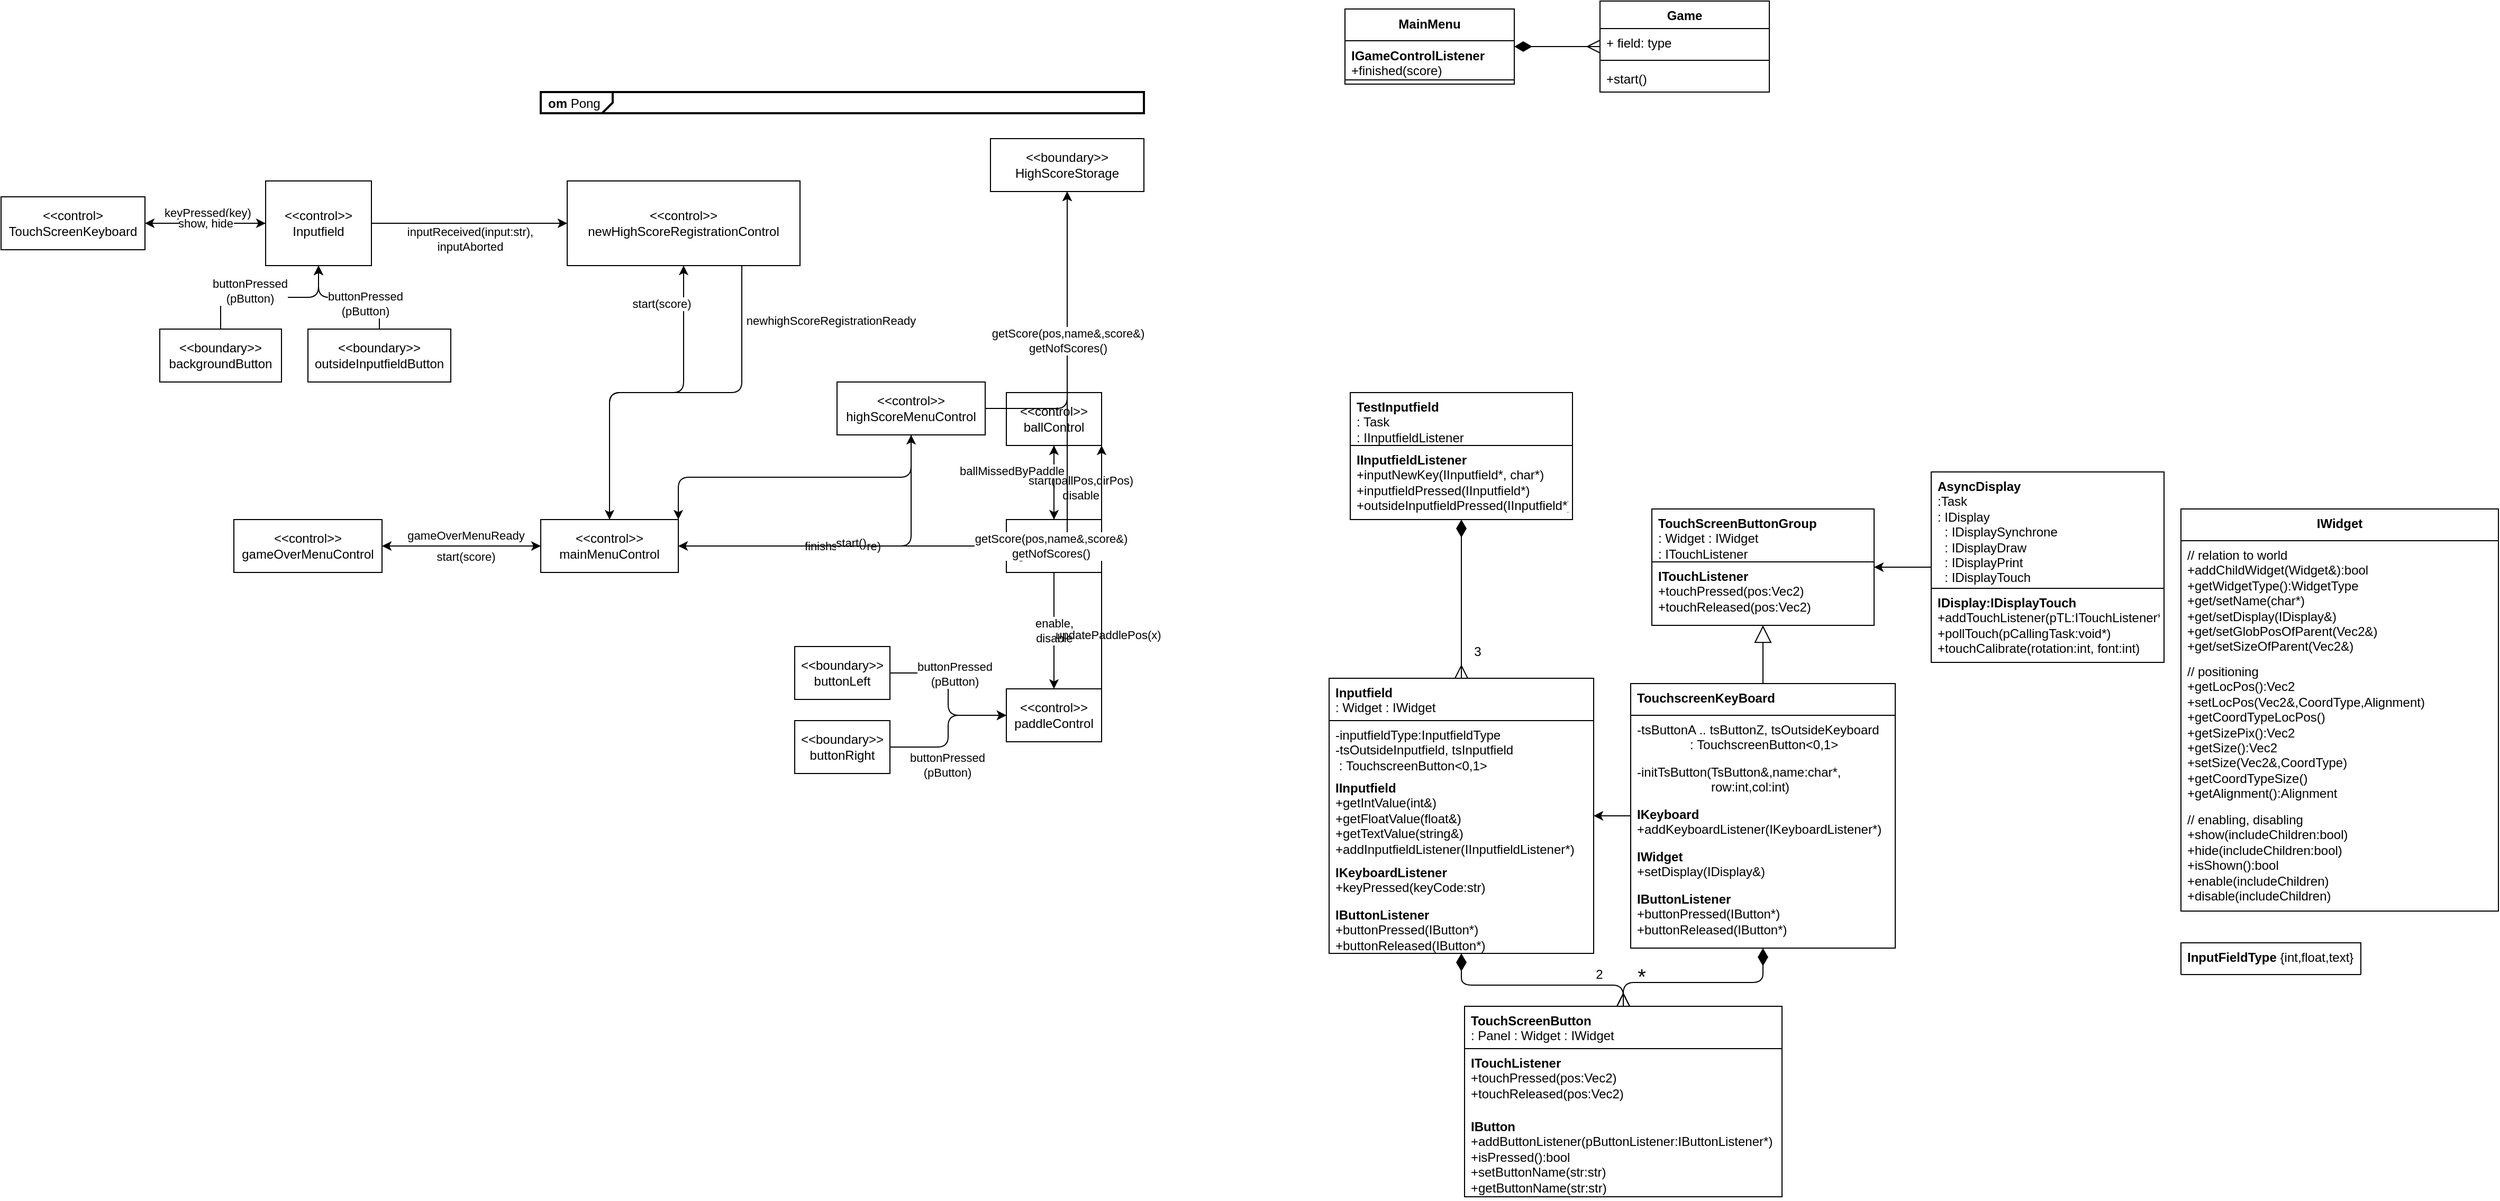 <mxfile version="22.0.2" type="device">
  <diagram name="OM" id="V-jEEJNZSsZUfbnBuUTJ">
    <mxGraphModel dx="2133" dy="2337" grid="1" gridSize="10" guides="1" tooltips="1" connect="1" arrows="1" fold="1" page="1" pageScale="1" pageWidth="827" pageHeight="1169" math="0" shadow="0">
      <root>
        <mxCell id="0" />
        <mxCell id="1" parent="0" />
        <mxCell id="ewIldfsRc9I-6hI0bzat-21" value="&lt;p style=&quot;margin:0px;margin-top:4px;margin-left:7px;text-align:left;&quot;&gt;&lt;b&gt;om&lt;/b&gt;  Pong&lt;/p&gt;" style="html=1;shape=mxgraph.sysml.package;overflow=fill;labelX=68;strokeWidth=2;align=center;" parent="1" vertex="1">
          <mxGeometry x="120" y="-124" width="570" height="20" as="geometry" />
        </mxCell>
        <mxCell id="ewIldfsRc9I-6hI0bzat-14" value="start(ballPos,dirPos)&lt;br&gt;disable" style="edgeStyle=orthogonalEdgeStyle;rounded=1;orthogonalLoop=1;jettySize=auto;html=1;labelBackgroundColor=none;" parent="1" source="ewIldfsRc9I-6hI0bzat-1" target="ewIldfsRc9I-6hI0bzat-8" edge="1">
          <mxGeometry x="-0.143" y="-25" relative="1" as="geometry">
            <mxPoint as="offset" />
          </mxGeometry>
        </mxCell>
        <mxCell id="0pNc--JJe0eMPlSaRTST-2" value="enable,&lt;br&gt;disable" style="edgeStyle=orthogonalEdgeStyle;rounded=1;orthogonalLoop=1;jettySize=auto;html=1;" parent="1" source="ewIldfsRc9I-6hI0bzat-1" target="ewIldfsRc9I-6hI0bzat-12" edge="1">
          <mxGeometry relative="1" as="geometry" />
        </mxCell>
        <mxCell id="0pNc--JJe0eMPlSaRTST-6" value="finished(score)" style="edgeStyle=orthogonalEdgeStyle;rounded=1;orthogonalLoop=1;jettySize=auto;html=1;" parent="1" source="ewIldfsRc9I-6hI0bzat-1" target="0pNc--JJe0eMPlSaRTST-3" edge="1">
          <mxGeometry relative="1" as="geometry" />
        </mxCell>
        <mxCell id="ewIldfsRc9I-6hI0bzat-1" value="&amp;lt;&amp;lt;control&amp;gt;&amp;gt;&lt;br&gt;gameControl" style="rounded=0;whiteSpace=wrap;html=1;" parent="1" vertex="1">
          <mxGeometry x="560" y="280" width="90" height="50" as="geometry" />
        </mxCell>
        <mxCell id="ewIldfsRc9I-6hI0bzat-2" value="&amp;lt;&amp;lt;boundary&amp;gt;&amp;gt;&lt;br&gt;buttonLeft" style="rounded=0;whiteSpace=wrap;html=1;" parent="1" vertex="1">
          <mxGeometry x="360" y="400" width="90" height="50" as="geometry" />
        </mxCell>
        <mxCell id="ewIldfsRc9I-6hI0bzat-3" value="&amp;lt;&amp;lt;boundary&amp;gt;&amp;gt;&lt;br&gt;buttonRight" style="rounded=0;whiteSpace=wrap;html=1;" parent="1" vertex="1">
          <mxGeometry x="360" y="470" width="90" height="50" as="geometry" />
        </mxCell>
        <mxCell id="ewIldfsRc9I-6hI0bzat-29" value="ballMissedByPaddle" style="edgeStyle=orthogonalEdgeStyle;rounded=1;orthogonalLoop=1;jettySize=auto;html=1;" parent="1" source="ewIldfsRc9I-6hI0bzat-8" target="ewIldfsRc9I-6hI0bzat-1" edge="1">
          <mxGeometry x="-0.333" y="-40" relative="1" as="geometry">
            <mxPoint as="offset" />
          </mxGeometry>
        </mxCell>
        <mxCell id="ewIldfsRc9I-6hI0bzat-8" value="&amp;lt;&amp;lt;control&amp;gt;&amp;gt;&lt;br&gt;ballControl" style="rounded=0;whiteSpace=wrap;html=1;" parent="1" vertex="1">
          <mxGeometry x="560" y="160" width="90" height="50" as="geometry" />
        </mxCell>
        <mxCell id="ewIldfsRc9I-6hI0bzat-12" value="&amp;lt;&amp;lt;control&amp;gt;&amp;gt;&lt;br&gt;paddleControl" style="rounded=0;whiteSpace=wrap;html=1;" parent="1" vertex="1">
          <mxGeometry x="560" y="440" width="90" height="50" as="geometry" />
        </mxCell>
        <mxCell id="ewIldfsRc9I-6hI0bzat-17" value="buttonPressed&lt;br style=&quot;border-color: var(--border-color);&quot;&gt;(pButton)" style="rounded=1;orthogonalLoop=1;jettySize=auto;html=1;edgeStyle=orthogonalEdgeStyle;" parent="1" source="ewIldfsRc9I-6hI0bzat-2" target="ewIldfsRc9I-6hI0bzat-12" edge="1">
          <mxGeometry x="-0.254" y="6" relative="1" as="geometry">
            <mxPoint x="450" y="276" as="sourcePoint" />
            <mxPoint x="570" y="304" as="targetPoint" />
            <mxPoint as="offset" />
          </mxGeometry>
        </mxCell>
        <mxCell id="ewIldfsRc9I-6hI0bzat-18" value="buttonPressed&lt;br style=&quot;border-color: var(--border-color);&quot;&gt;(pButton)" style="rounded=1;orthogonalLoop=1;jettySize=auto;html=1;edgeStyle=orthogonalEdgeStyle;" parent="1" source="ewIldfsRc9I-6hI0bzat-3" target="ewIldfsRc9I-6hI0bzat-12" edge="1">
          <mxGeometry x="-0.233" y="-17" relative="1" as="geometry">
            <mxPoint x="420" y="372" as="sourcePoint" />
            <mxPoint x="570" y="328" as="targetPoint" />
            <mxPoint as="offset" />
          </mxGeometry>
        </mxCell>
        <mxCell id="z3AtgtseziqyLVPxcTQ0-1" value="updatePaddlePos(x)" style="orthogonalLoop=1;jettySize=auto;html=1;labelBackgroundColor=none;exitX=1;exitY=0;exitDx=0;exitDy=0;entryX=1;entryY=1;entryDx=0;entryDy=0;edgeStyle=orthogonalEdgeStyle;rounded=1;" parent="1" source="ewIldfsRc9I-6hI0bzat-12" target="ewIldfsRc9I-6hI0bzat-8" edge="1">
          <mxGeometry x="-0.556" y="-6" relative="1" as="geometry">
            <mxPoint x="660" y="415" as="sourcePoint" />
            <mxPoint x="823" y="230" as="targetPoint" />
            <mxPoint as="offset" />
          </mxGeometry>
        </mxCell>
        <mxCell id="0pNc--JJe0eMPlSaRTST-5" value="start" style="edgeStyle=orthogonalEdgeStyle;rounded=1;orthogonalLoop=1;jettySize=auto;html=1;" parent="1" source="0pNc--JJe0eMPlSaRTST-3" target="ewIldfsRc9I-6hI0bzat-1" edge="1">
          <mxGeometry relative="1" as="geometry" />
        </mxCell>
        <mxCell id="0pNc--JJe0eMPlSaRTST-8" style="rounded=1;orthogonalLoop=1;jettySize=auto;html=1;edgeStyle=orthogonalEdgeStyle;" parent="1" source="0pNc--JJe0eMPlSaRTST-3" target="0pNc--JJe0eMPlSaRTST-7" edge="1">
          <mxGeometry relative="1" as="geometry" />
        </mxCell>
        <mxCell id="0pNc--JJe0eMPlSaRTST-12" value="start()" style="edgeLabel;html=1;align=center;verticalAlign=middle;resizable=0;points=[];" parent="0pNc--JJe0eMPlSaRTST-8" vertex="1" connectable="0">
          <mxGeometry x="0.004" y="3" relative="1" as="geometry">
            <mxPoint as="offset" />
          </mxGeometry>
        </mxCell>
        <mxCell id="0pNc--JJe0eMPlSaRTST-10" value="start(score)" style="rounded=1;orthogonalLoop=1;jettySize=auto;html=1;edgeStyle=orthogonalEdgeStyle;" parent="1" edge="1" target="0pNc--JJe0eMPlSaRTST-9" source="0pNc--JJe0eMPlSaRTST-3">
          <mxGeometry x="-0.048" y="10" relative="1" as="geometry">
            <mxPoint x="321.458" y="280" as="sourcePoint" />
            <mxPoint x="283.542" y="210" as="targetPoint" />
            <mxPoint as="offset" />
            <Array as="points">
              <mxPoint x="150" y="310" />
              <mxPoint x="150" y="310" />
            </Array>
          </mxGeometry>
        </mxCell>
        <mxCell id="0pNc--JJe0eMPlSaRTST-14" value="start(score)" style="rounded=1;orthogonalLoop=1;jettySize=auto;html=1;edgeStyle=orthogonalEdgeStyle;" parent="1" edge="1" target="0pNc--JJe0eMPlSaRTST-13" source="0pNc--JJe0eMPlSaRTST-3">
          <mxGeometry x="0.768" y="21" relative="1" as="geometry">
            <mxPoint x="331.875" y="280" as="sourcePoint" />
            <mxPoint x="331.112" y="110" as="targetPoint" />
            <mxPoint as="offset" />
          </mxGeometry>
        </mxCell>
        <mxCell id="0pNc--JJe0eMPlSaRTST-3" value="&amp;lt;&amp;lt;control&amp;gt;&amp;gt;&lt;br&gt;mainMenuControl" style="rounded=0;whiteSpace=wrap;html=1;" parent="1" vertex="1">
          <mxGeometry x="120" y="280" width="130" height="50" as="geometry" />
        </mxCell>
        <mxCell id="0pNc--JJe0eMPlSaRTST-16" style="rounded=1;orthogonalLoop=1;jettySize=auto;html=1;exitX=0.5;exitY=1;exitDx=0;exitDy=0;entryX=1;entryY=0;entryDx=0;entryDy=0;edgeStyle=orthogonalEdgeStyle;" parent="1" edge="1" target="0pNc--JJe0eMPlSaRTST-3" source="0pNc--JJe0eMPlSaRTST-7">
          <mxGeometry relative="1" as="geometry">
            <mxPoint x="436.042" y="210" as="sourcePoint" />
            <mxPoint x="368.958" y="280" as="targetPoint" />
          </mxGeometry>
        </mxCell>
        <mxCell id="0pNc--JJe0eMPlSaRTST-7" value="&amp;lt;&amp;lt;control&amp;gt;&amp;gt;&lt;br&gt;highScoreMenuControl" style="rounded=0;whiteSpace=wrap;html=1;" parent="1" vertex="1">
          <mxGeometry x="400" y="150" width="140" height="50" as="geometry" />
        </mxCell>
        <mxCell id="0pNc--JJe0eMPlSaRTST-11" value="gameOverMenuReady" style="rounded=1;orthogonalLoop=1;jettySize=auto;html=1;edgeStyle=orthogonalEdgeStyle;" parent="1" edge="1" target="0pNc--JJe0eMPlSaRTST-3" source="0pNc--JJe0eMPlSaRTST-9">
          <mxGeometry x="0.048" y="10" relative="1" as="geometry">
            <mxPoint x="233.542" y="210" as="sourcePoint" />
            <mxPoint x="271.458" y="280" as="targetPoint" />
            <mxPoint as="offset" />
            <Array as="points">
              <mxPoint x="150" y="300" />
              <mxPoint x="150" y="300" />
            </Array>
          </mxGeometry>
        </mxCell>
        <mxCell id="0pNc--JJe0eMPlSaRTST-9" value="&amp;lt;&amp;lt;control&amp;gt;&amp;gt;&lt;br&gt;gameOverMenuControl" style="rounded=0;whiteSpace=wrap;html=1;" parent="1" vertex="1">
          <mxGeometry x="-170" y="280" width="140" height="50" as="geometry" />
        </mxCell>
        <mxCell id="0pNc--JJe0eMPlSaRTST-15" value="newhighScoreRegistrationReady" style="rounded=1;orthogonalLoop=1;jettySize=auto;html=1;exitX=0.75;exitY=1;exitDx=0;exitDy=0;edgeStyle=orthogonalEdgeStyle;" parent="1" edge="1" target="0pNc--JJe0eMPlSaRTST-3" source="0pNc--JJe0eMPlSaRTST-13">
          <mxGeometry x="-0.714" y="84" relative="1" as="geometry">
            <mxPoint x="348.295" y="110" as="sourcePoint" />
            <mxPoint x="336.705" y="280" as="targetPoint" />
            <mxPoint as="offset" />
          </mxGeometry>
        </mxCell>
        <mxCell id="n7HovGX3y-JohFv-VCGg-2" value="getScore(pos,name&amp;amp;,score&amp;amp;)&lt;br style=&quot;border-color: var(--border-color);&quot;&gt;getNofScores()" style="edgeStyle=orthogonalEdgeStyle;rounded=1;orthogonalLoop=1;jettySize=auto;html=1;" edge="1" parent="1" source="0pNc--JJe0eMPlSaRTST-3" target="n7HovGX3y-JohFv-VCGg-1">
          <mxGeometry relative="1" as="geometry" />
        </mxCell>
        <mxCell id="0pNc--JJe0eMPlSaRTST-13" value="&amp;lt;&amp;lt;control&amp;gt;&amp;gt;&lt;br&gt;newHighScoreRegistrationControl" style="rounded=0;whiteSpace=wrap;html=1;" parent="1" vertex="1">
          <mxGeometry x="145" y="-40" width="220" height="80" as="geometry" />
        </mxCell>
        <mxCell id="0pNc--JJe0eMPlSaRTST-18" value="keyPressed(key)" style="edgeStyle=orthogonalEdgeStyle;rounded=1;orthogonalLoop=1;jettySize=auto;html=1;" parent="1" source="0pNc--JJe0eMPlSaRTST-17" target="0pNc--JJe0eMPlSaRTST-34" edge="1">
          <mxGeometry x="0.032" y="10" relative="1" as="geometry">
            <mxPoint as="offset" />
          </mxGeometry>
        </mxCell>
        <mxCell id="0pNc--JJe0eMPlSaRTST-17" value="&amp;lt;&amp;lt;control&amp;gt;&lt;br&gt;TouchScreenKeyboard" style="rounded=0;whiteSpace=wrap;html=1;" parent="1" vertex="1">
          <mxGeometry x="-390" y="-25" width="136" height="50" as="geometry" />
        </mxCell>
        <mxCell id="0pNc--JJe0eMPlSaRTST-19" value="MainMenu" style="swimlane;fontStyle=1;align=center;verticalAlign=top;childLayout=stackLayout;horizontal=1;startSize=30;horizontalStack=0;resizeParent=1;resizeParentMax=0;resizeLast=0;collapsible=0;marginBottom=0;whiteSpace=wrap;html=1;" parent="1" vertex="1">
          <mxGeometry x="880" y="-202.5" width="160" height="71" as="geometry" />
        </mxCell>
        <mxCell id="0pNc--JJe0eMPlSaRTST-20" value="&lt;b&gt;IGameControlListener&lt;/b&gt;&lt;br&gt;+finished(score)" style="text;strokeColor=none;fillColor=none;align=left;verticalAlign=top;spacingLeft=4;spacingRight=4;overflow=hidden;rotatable=0;points=[[0,0.5],[1,0.5]];portConstraint=eastwest;whiteSpace=wrap;html=1;" parent="0pNc--JJe0eMPlSaRTST-19" vertex="1">
          <mxGeometry y="30" width="160" height="33" as="geometry" />
        </mxCell>
        <mxCell id="0pNc--JJe0eMPlSaRTST-21" value="" style="line;strokeWidth=1;fillColor=none;align=left;verticalAlign=middle;spacingTop=-1;spacingLeft=3;spacingRight=3;rotatable=0;labelPosition=right;points=[];portConstraint=eastwest;strokeColor=inherit;" parent="0pNc--JJe0eMPlSaRTST-19" vertex="1">
          <mxGeometry y="63" width="160" height="8" as="geometry" />
        </mxCell>
        <mxCell id="0pNc--JJe0eMPlSaRTST-23" value="Game" style="swimlane;fontStyle=1;align=center;verticalAlign=top;childLayout=stackLayout;horizontal=1;startSize=26;horizontalStack=0;resizeParent=1;resizeParentMax=0;resizeLast=0;collapsible=0;marginBottom=0;whiteSpace=wrap;html=1;" parent="1" vertex="1">
          <mxGeometry x="1121" y="-210" width="160" height="86" as="geometry" />
        </mxCell>
        <mxCell id="0pNc--JJe0eMPlSaRTST-24" value="+ field: type" style="text;strokeColor=none;fillColor=none;align=left;verticalAlign=top;spacingLeft=4;spacingRight=4;overflow=hidden;rotatable=0;points=[[0,0.5],[1,0.5]];portConstraint=eastwest;whiteSpace=wrap;html=1;" parent="0pNc--JJe0eMPlSaRTST-23" vertex="1">
          <mxGeometry y="26" width="160" height="26" as="geometry" />
        </mxCell>
        <mxCell id="0pNc--JJe0eMPlSaRTST-25" value="" style="line;strokeWidth=1;fillColor=none;align=left;verticalAlign=middle;spacingTop=-1;spacingLeft=3;spacingRight=3;rotatable=0;labelPosition=right;points=[];portConstraint=eastwest;strokeColor=inherit;" parent="0pNc--JJe0eMPlSaRTST-23" vertex="1">
          <mxGeometry y="52" width="160" height="8" as="geometry" />
        </mxCell>
        <mxCell id="0pNc--JJe0eMPlSaRTST-26" value="+start()" style="text;strokeColor=none;fillColor=none;align=left;verticalAlign=top;spacingLeft=4;spacingRight=4;overflow=hidden;rotatable=0;points=[[0,0.5],[1,0.5]];portConstraint=eastwest;whiteSpace=wrap;html=1;" parent="0pNc--JJe0eMPlSaRTST-23" vertex="1">
          <mxGeometry y="60" width="160" height="26" as="geometry" />
        </mxCell>
        <mxCell id="0pNc--JJe0eMPlSaRTST-36" value="inputReceived(input:str),&lt;br&gt;inputAborted" style="edgeStyle=orthogonalEdgeStyle;rounded=1;orthogonalLoop=1;jettySize=auto;html=1;" parent="1" source="0pNc--JJe0eMPlSaRTST-34" target="0pNc--JJe0eMPlSaRTST-13" edge="1">
          <mxGeometry y="-15" relative="1" as="geometry">
            <mxPoint as="offset" />
          </mxGeometry>
        </mxCell>
        <mxCell id="3wzfgwyOPILZLzxPmiF7-6" value="show, hide" style="edgeStyle=orthogonalEdgeStyle;rounded=1;orthogonalLoop=1;jettySize=auto;html=1;" parent="1" source="0pNc--JJe0eMPlSaRTST-34" target="0pNc--JJe0eMPlSaRTST-17" edge="1">
          <mxGeometry relative="1" as="geometry" />
        </mxCell>
        <mxCell id="0pNc--JJe0eMPlSaRTST-34" value="&amp;lt;&amp;lt;control&amp;gt;&amp;gt;&lt;br&gt;Inputfield" style="rounded=0;whiteSpace=wrap;html=1;" parent="1" vertex="1">
          <mxGeometry x="-140" y="-40" width="100" height="80" as="geometry" />
        </mxCell>
        <mxCell id="0pNc--JJe0eMPlSaRTST-38" value="Inputfield&lt;br&gt;&lt;span style=&quot;font-weight: normal;&quot;&gt;: Widget : IWidget&lt;/span&gt;" style="swimlane;fontStyle=1;align=left;verticalAlign=top;childLayout=stackLayout;horizontal=1;startSize=40;horizontalStack=0;resizeParent=1;resizeParentMax=0;resizeLast=0;collapsible=0;marginBottom=0;whiteSpace=wrap;html=1;spacingLeft=4;" parent="1" vertex="1">
          <mxGeometry x="865" y="430" width="250" height="260" as="geometry" />
        </mxCell>
        <mxCell id="g4BHfecx7Apkc4xVaLj1-15" value="-inputfieldType:InputfieldType&lt;br&gt;-tsOutsideInputfield, tsInputfield&amp;nbsp; &amp;nbsp; &amp;nbsp; &amp;nbsp; &amp;nbsp; &amp;nbsp; &amp;nbsp; &amp;nbsp; &amp;nbsp;:&amp;nbsp;TouchscreenButton&amp;lt;0,1&amp;gt;" style="text;strokeColor=none;fillColor=none;align=left;verticalAlign=top;spacingLeft=4;spacingRight=4;overflow=hidden;rotatable=0;points=[[0,0.5],[1,0.5]];portConstraint=eastwest;whiteSpace=wrap;html=1;" parent="0pNc--JJe0eMPlSaRTST-38" vertex="1">
          <mxGeometry y="40" width="250" height="50" as="geometry" />
        </mxCell>
        <mxCell id="g4BHfecx7Apkc4xVaLj1-20" value="&lt;b style=&quot;border-color: var(--border-color);&quot;&gt;IInputfield&lt;/b&gt;&lt;br style=&quot;border-color: var(--border-color);&quot;&gt;+getIntValue(int&amp;amp;)&lt;br&gt;+getFloatValue(float&amp;amp;)&lt;br&gt;+getTextValue(string&amp;amp;)&lt;br&gt;+addInputfieldListener(IInputfieldListener*)" style="text;strokeColor=none;fillColor=none;align=left;verticalAlign=top;spacingLeft=4;spacingRight=4;overflow=hidden;rotatable=0;points=[[0,0.5],[1,0.5]];portConstraint=eastwest;whiteSpace=wrap;html=1;" parent="0pNc--JJe0eMPlSaRTST-38" vertex="1">
          <mxGeometry y="90" width="250" height="80" as="geometry" />
        </mxCell>
        <mxCell id="0pNc--JJe0eMPlSaRTST-39" value="&lt;b&gt;IKeyboardListener&lt;/b&gt;&lt;br&gt;+keyPressed(keyCode:str)" style="text;strokeColor=none;fillColor=none;align=left;verticalAlign=top;spacingLeft=4;spacingRight=4;overflow=hidden;rotatable=0;points=[[0,0.5],[1,0.5]];portConstraint=eastwest;whiteSpace=wrap;html=1;" parent="0pNc--JJe0eMPlSaRTST-38" vertex="1">
          <mxGeometry y="170" width="250" height="40" as="geometry" />
        </mxCell>
        <mxCell id="g4BHfecx7Apkc4xVaLj1-16" value="&lt;b&gt;IButtonListener&lt;/b&gt;&lt;br&gt;+buttonPressed(IButton*)&lt;br&gt;+buttonReleased(IButton*)" style="text;strokeColor=none;fillColor=none;align=left;verticalAlign=top;spacingLeft=4;spacingRight=4;overflow=hidden;rotatable=0;points=[[0,0.5],[1,0.5]];portConstraint=eastwest;whiteSpace=wrap;html=1;" parent="0pNc--JJe0eMPlSaRTST-38" vertex="1">
          <mxGeometry y="210" width="250" height="50" as="geometry" />
        </mxCell>
        <mxCell id="0pNc--JJe0eMPlSaRTST-41" value="TouchscreenKeyBoard" style="swimlane;fontStyle=1;align=left;verticalAlign=top;childLayout=stackLayout;horizontal=1;startSize=30;horizontalStack=0;resizeParent=1;resizeParentMax=0;resizeLast=0;collapsible=0;marginBottom=0;whiteSpace=wrap;html=1;spacingLeft=4;" parent="1" vertex="1">
          <mxGeometry x="1150" y="435" width="250" height="250" as="geometry">
            <mxRectangle x="890" y="590" width="240" height="40" as="alternateBounds" />
          </mxGeometry>
        </mxCell>
        <mxCell id="g4BHfecx7Apkc4xVaLj1-8" value="-tsButtonA .. tsButtonZ, tsOutsideKeyboard&amp;nbsp; &amp;nbsp;&amp;nbsp;&amp;nbsp; &amp;nbsp; &amp;nbsp; &amp;nbsp; &amp;nbsp; &amp;nbsp; &amp;nbsp;:&amp;nbsp;TouchscreenButton&amp;lt;0,1&amp;gt;" style="text;strokeColor=none;fillColor=none;align=left;verticalAlign=top;spacingLeft=4;spacingRight=4;overflow=hidden;rotatable=0;points=[[0,0.5],[1,0.5]];portConstraint=eastwest;whiteSpace=wrap;html=1;" parent="0pNc--JJe0eMPlSaRTST-41" vertex="1">
          <mxGeometry y="30" width="250" height="40" as="geometry" />
        </mxCell>
        <mxCell id="g4BHfecx7Apkc4xVaLj1-7" value="-initTsButton(TsButton&amp;amp;,name:char*,&lt;br&gt;&amp;nbsp; &amp;nbsp; &amp;nbsp; &amp;nbsp; &amp;nbsp; &amp;nbsp; &amp;nbsp; &amp;nbsp; &amp;nbsp; &amp;nbsp; &amp;nbsp;row:int,col:int)" style="text;strokeColor=none;fillColor=none;align=left;verticalAlign=top;spacingLeft=4;spacingRight=4;overflow=hidden;rotatable=0;points=[[0,0.5],[1,0.5]];portConstraint=eastwest;whiteSpace=wrap;html=1;" parent="0pNc--JJe0eMPlSaRTST-41" vertex="1">
          <mxGeometry y="70" width="250" height="40" as="geometry" />
        </mxCell>
        <mxCell id="g4BHfecx7Apkc4xVaLj1-9" value="&lt;b&gt;IKeyboard&lt;/b&gt;&lt;br&gt;+addKeyboardListener(IKeyboardListener*)" style="text;strokeColor=none;fillColor=none;align=left;verticalAlign=top;spacingLeft=4;spacingRight=4;overflow=hidden;rotatable=0;points=[[0,0.5],[1,0.5]];portConstraint=eastwest;whiteSpace=wrap;html=1;" parent="0pNc--JJe0eMPlSaRTST-41" vertex="1">
          <mxGeometry y="110" width="250" height="40" as="geometry" />
        </mxCell>
        <mxCell id="0pNc--JJe0eMPlSaRTST-47" value="&lt;b&gt;IWidget&lt;/b&gt;&lt;br&gt;+setDisplay(IDisplay&amp;amp;)" style="text;strokeColor=none;fillColor=none;align=left;verticalAlign=top;spacingLeft=4;spacingRight=4;overflow=hidden;rotatable=0;points=[[0,0.5],[1,0.5]];portConstraint=eastwest;whiteSpace=wrap;html=1;" parent="0pNc--JJe0eMPlSaRTST-41" vertex="1">
          <mxGeometry y="150" width="250" height="40" as="geometry" />
        </mxCell>
        <mxCell id="0pNc--JJe0eMPlSaRTST-52" value="&lt;b&gt;IButtonListener&lt;/b&gt;&lt;br&gt;+buttonPressed(IButton*)&lt;br&gt;+buttonReleased(IButton*)" style="text;strokeColor=none;fillColor=none;align=left;verticalAlign=top;spacingLeft=4;spacingRight=4;overflow=hidden;rotatable=0;points=[[0,0.5],[1,0.5]];portConstraint=eastwest;whiteSpace=wrap;html=1;" parent="0pNc--JJe0eMPlSaRTST-41" vertex="1">
          <mxGeometry y="190" width="250" height="60" as="geometry" />
        </mxCell>
        <mxCell id="0pNc--JJe0eMPlSaRTST-48" value="TouchScreenButton&lt;br&gt;&lt;span style=&quot;font-weight: normal;&quot;&gt;: Panel : Widget : IWidget&lt;/span&gt;" style="swimlane;fontStyle=1;align=left;verticalAlign=top;childLayout=stackLayout;horizontal=1;startSize=40;horizontalStack=0;resizeParent=1;resizeParentMax=0;resizeLast=0;collapsible=0;marginBottom=0;whiteSpace=wrap;html=1;spacingLeft=4;" parent="1" vertex="1">
          <mxGeometry x="993" y="740" width="300" height="180" as="geometry" />
        </mxCell>
        <mxCell id="0pNc--JJe0eMPlSaRTST-49" value="&lt;b&gt;ITouchListener&lt;/b&gt;&lt;br&gt;+touchPressed(pos:Vec2)&lt;br&gt;+touchReleased(pos:Vec2)" style="text;strokeColor=none;fillColor=none;align=left;verticalAlign=top;spacingLeft=4;spacingRight=4;overflow=hidden;rotatable=0;points=[[0,0.5],[1,0.5]];portConstraint=eastwest;whiteSpace=wrap;html=1;" parent="0pNc--JJe0eMPlSaRTST-48" vertex="1">
          <mxGeometry y="40" width="300" height="60" as="geometry" />
        </mxCell>
        <mxCell id="0pNc--JJe0eMPlSaRTST-54" value="&lt;b&gt;IButton&lt;/b&gt;&lt;br&gt;+addButtonListener(pButtonListener:IButtonListener*)&lt;br&gt;+isPressed():bool&lt;br&gt;+setButtonName(str:str)&lt;br&gt;+getButtonName(str:str)" style="text;strokeColor=none;fillColor=none;align=left;verticalAlign=top;spacingLeft=4;spacingRight=4;overflow=hidden;rotatable=0;points=[[0,0.5],[1,0.5]];portConstraint=eastwest;whiteSpace=wrap;html=1;" parent="0pNc--JJe0eMPlSaRTST-48" vertex="1">
          <mxGeometry y="100" width="300" height="80" as="geometry" />
        </mxCell>
        <mxCell id="0pNc--JJe0eMPlSaRTST-56" value="&lt;font style=&quot;font-size: 20px;&quot;&gt;*&lt;/font&gt;" style="edgeStyle=orthogonalEdgeStyle;rounded=1;orthogonalLoop=1;jettySize=auto;html=1;endArrow=diamondThin;endFill=1;startSize=10;endSize=14;startArrow=ERmany;startFill=0;labelBackgroundColor=none;" parent="1" source="0pNc--JJe0eMPlSaRTST-48" target="0pNc--JJe0eMPlSaRTST-41" edge="1">
          <mxGeometry x="-0.578" y="8" relative="1" as="geometry">
            <mxPoint x="1010" y="600" as="sourcePoint" />
            <mxPoint x="1010" y="530" as="targetPoint" />
            <mxPoint y="1" as="offset" />
          </mxGeometry>
        </mxCell>
        <mxCell id="0pNc--JJe0eMPlSaRTST-57" value="" style="edgeStyle=orthogonalEdgeStyle;rounded=1;orthogonalLoop=1;jettySize=auto;html=1;endArrow=diamondThin;endFill=1;startSize=10;endSize=14;startArrow=ERmany;startFill=0;" parent="1" source="0pNc--JJe0eMPlSaRTST-23" target="0pNc--JJe0eMPlSaRTST-19" edge="1">
          <mxGeometry relative="1" as="geometry">
            <mxPoint x="970" y="171" as="sourcePoint" />
            <mxPoint x="970" y="111" as="targetPoint" />
          </mxGeometry>
        </mxCell>
        <mxCell id="0pNc--JJe0eMPlSaRTST-59" value="&lt;div style=&quot;&quot;&gt;&lt;span style=&quot;background-color: initial;&quot;&gt;TouchScreenButtonGroup&lt;/span&gt;&lt;/div&gt;&lt;div style=&quot;&quot;&gt;&lt;span style=&quot;background-color: initial; font-weight: normal;&quot;&gt;: Widget&amp;nbsp;&lt;/span&gt;&lt;span style=&quot;background-color: initial; font-weight: normal;&quot;&gt;: IWidget&lt;/span&gt;&lt;/div&gt;&lt;div style=&quot;&quot;&gt;&lt;span style=&quot;background-color: initial; font-weight: normal;&quot;&gt;: ITouchListener&lt;/span&gt;&lt;/div&gt;" style="swimlane;fontStyle=1;align=left;verticalAlign=top;childLayout=stackLayout;horizontal=1;startSize=50;horizontalStack=0;resizeParent=1;resizeParentMax=0;resizeLast=0;collapsible=0;marginBottom=0;whiteSpace=wrap;html=1;spacing=2;spacingLeft=4;" parent="1" vertex="1">
          <mxGeometry x="1170" y="270" width="210" height="110" as="geometry">
            <mxRectangle x="890" y="590" width="240" height="40" as="alternateBounds" />
          </mxGeometry>
        </mxCell>
        <mxCell id="0pNc--JJe0eMPlSaRTST-62" value="&lt;b&gt;ITouchListener&lt;/b&gt;&lt;br&gt;+touchPressed(pos:Vec2)&lt;br&gt;+touchReleased(pos:Vec2)" style="text;strokeColor=none;fillColor=none;align=left;verticalAlign=top;spacingLeft=4;spacingRight=4;overflow=hidden;rotatable=0;points=[[0,0.5],[1,0.5]];portConstraint=eastwest;whiteSpace=wrap;html=1;" parent="0pNc--JJe0eMPlSaRTST-59" vertex="1">
          <mxGeometry y="50" width="210" height="60" as="geometry" />
        </mxCell>
        <mxCell id="0pNc--JJe0eMPlSaRTST-66" style="edgeStyle=orthogonalEdgeStyle;rounded=1;orthogonalLoop=1;jettySize=auto;html=1;" parent="1" source="g4BHfecx7Apkc4xVaLj1-4" target="0pNc--JJe0eMPlSaRTST-59" edge="1">
          <mxGeometry relative="1" as="geometry">
            <mxPoint x="1420" y="340.0" as="sourcePoint" />
            <mxPoint x="1366" y="340.0" as="targetPoint" />
          </mxGeometry>
        </mxCell>
        <mxCell id="0pNc--JJe0eMPlSaRTST-67" style="edgeStyle=orthogonalEdgeStyle;rounded=1;orthogonalLoop=1;jettySize=auto;html=1;endSize=14;endArrow=block;endFill=0;" parent="1" source="0pNc--JJe0eMPlSaRTST-41" target="0pNc--JJe0eMPlSaRTST-59" edge="1">
          <mxGeometry relative="1" as="geometry">
            <mxPoint x="1261.0" y="450" as="sourcePoint" />
            <mxPoint x="1261.0" y="390" as="targetPoint" />
          </mxGeometry>
        </mxCell>
        <mxCell id="hYyzX44PDr2V7g3uV2LZ-1" value="IWidget" style="swimlane;fontStyle=1;align=center;verticalAlign=top;childLayout=stackLayout;horizontal=1;startSize=30;horizontalStack=0;resizeParent=1;resizeParentMax=0;resizeLast=0;collapsible=0;marginBottom=0;whiteSpace=wrap;html=1;" parent="1" vertex="1">
          <mxGeometry x="1670" y="270" width="300" height="380" as="geometry" />
        </mxCell>
        <mxCell id="hYyzX44PDr2V7g3uV2LZ-2" value="// relation to world&lt;br&gt;+addChildWidget(Widget&amp;amp;):bool&lt;br&gt;+getWidgetType():WidgetType&lt;br&gt;+get/setName(char*)&lt;br&gt;+get/setDisplay(IDisplay&amp;amp;)&lt;br&gt;+get/setGlobPosOfParent(Vec2&amp;amp;)&lt;br&gt;+get/setSizeOfParent(Vec2&amp;amp;)" style="text;strokeColor=none;fillColor=none;align=left;verticalAlign=top;spacingLeft=4;spacingRight=4;overflow=hidden;rotatable=0;points=[[0,0.5],[1,0.5]];portConstraint=eastwest;whiteSpace=wrap;html=1;" parent="hYyzX44PDr2V7g3uV2LZ-1" vertex="1">
          <mxGeometry y="30" width="300" height="110" as="geometry" />
        </mxCell>
        <mxCell id="g4BHfecx7Apkc4xVaLj1-3" value="// positioning&lt;br&gt;+getLocPos():Vec2&lt;br&gt;+setLocPos(Vec2&amp;amp;,CoordType,Alignment)&lt;br&gt;+getCoordTypeLocPos()&lt;br&gt;+getSizePix():Vec2&lt;br&gt;+getSize():Vec2&lt;br&gt;+setSize(Vec2&amp;amp;,CoordType)&lt;br&gt;+getCoordTypeSize()&lt;br&gt;+getAlignment():Alignment" style="text;strokeColor=none;fillColor=none;align=left;verticalAlign=top;spacingLeft=4;spacingRight=4;overflow=hidden;rotatable=0;points=[[0,0.5],[1,0.5]];portConstraint=eastwest;whiteSpace=wrap;html=1;" parent="hYyzX44PDr2V7g3uV2LZ-1" vertex="1">
          <mxGeometry y="140" width="300" height="140" as="geometry" />
        </mxCell>
        <mxCell id="g4BHfecx7Apkc4xVaLj1-1" value="// enabling, disabling&lt;br&gt;+show(includeChildren:bool)&lt;br&gt;+hide(includeChildren:bool)&lt;br&gt;+isShown():bool&lt;br&gt;+enable(includeChildren)&lt;br&gt;+disable(includeChildren)" style="text;strokeColor=none;fillColor=none;align=left;verticalAlign=top;spacingLeft=4;spacingRight=4;overflow=hidden;rotatable=0;points=[[0,0.5],[1,0.5]];portConstraint=eastwest;whiteSpace=wrap;html=1;" parent="hYyzX44PDr2V7g3uV2LZ-1" vertex="1">
          <mxGeometry y="280" width="300" height="100" as="geometry" />
        </mxCell>
        <mxCell id="g4BHfecx7Apkc4xVaLj1-4" value="AsyncDisplay&lt;br&gt;&lt;span style=&quot;font-weight: normal;&quot;&gt;:Task&lt;/span&gt;&lt;br&gt;&lt;span style=&quot;font-weight: normal;&quot;&gt;: IDisplay&lt;br&gt;&amp;nbsp; : IDisplaySynchrone&lt;br&gt;&amp;nbsp; : IDisplayDraw&lt;br&gt;&amp;nbsp; : IDisplayPrint&lt;br&gt;&amp;nbsp; : IDisplayTouch&lt;/span&gt;" style="swimlane;fontStyle=1;align=left;verticalAlign=top;childLayout=stackLayout;horizontal=1;startSize=110;horizontalStack=0;resizeParent=1;resizeParentMax=0;resizeLast=0;collapsible=0;marginBottom=0;whiteSpace=wrap;html=1;spacingLeft=4;" parent="1" vertex="1">
          <mxGeometry x="1434" y="235" width="220" height="180" as="geometry">
            <mxRectangle x="890" y="590" width="240" height="40" as="alternateBounds" />
          </mxGeometry>
        </mxCell>
        <mxCell id="g4BHfecx7Apkc4xVaLj1-5" value="&lt;b&gt;IDisplay:IDisplayTouch&lt;/b&gt;&lt;br&gt;+addTouchListener(pTL:ITouchListener*)&lt;br&gt;+pollTouch(pCallingTask:void*)&lt;br&gt;+touchCalibrate(rotation:int, font:int)" style="text;strokeColor=none;fillColor=none;align=left;verticalAlign=top;spacingLeft=4;spacingRight=4;overflow=hidden;rotatable=0;points=[[0,0.5],[1,0.5]];portConstraint=eastwest;whiteSpace=wrap;html=1;" parent="g4BHfecx7Apkc4xVaLj1-4" vertex="1">
          <mxGeometry y="110" width="220" height="70" as="geometry" />
        </mxCell>
        <mxCell id="g4BHfecx7Apkc4xVaLj1-10" value="&amp;lt;&amp;lt;boundary&amp;gt;&amp;gt;&lt;br&gt;backgroundButton" style="rounded=0;whiteSpace=wrap;html=1;" parent="1" vertex="1">
          <mxGeometry x="-240" y="100" width="115" height="50" as="geometry" />
        </mxCell>
        <mxCell id="g4BHfecx7Apkc4xVaLj1-11" value="&amp;lt;&amp;lt;boundary&amp;gt;&amp;gt;&lt;br&gt;outsideInputfieldButton" style="rounded=0;whiteSpace=wrap;html=1;" parent="1" vertex="1">
          <mxGeometry x="-100" y="100" width="135" height="50" as="geometry" />
        </mxCell>
        <mxCell id="g4BHfecx7Apkc4xVaLj1-12" value="buttonPressed&lt;br style=&quot;border-color: var(--border-color);&quot;&gt;(pButton)" style="rounded=1;orthogonalLoop=1;jettySize=auto;html=1;edgeStyle=orthogonalEdgeStyle;" parent="1" source="g4BHfecx7Apkc4xVaLj1-10" target="0pNc--JJe0eMPlSaRTST-34" edge="1">
          <mxGeometry x="-0.254" y="6" relative="1" as="geometry">
            <mxPoint x="350" y="374" as="sourcePoint" />
            <mxPoint x="460" y="396" as="targetPoint" />
            <mxPoint as="offset" />
          </mxGeometry>
        </mxCell>
        <mxCell id="g4BHfecx7Apkc4xVaLj1-13" value="buttonPressed&lt;br style=&quot;border-color: var(--border-color);&quot;&gt;(pButton)" style="rounded=1;orthogonalLoop=1;jettySize=auto;html=1;edgeStyle=orthogonalEdgeStyle;" parent="1" source="g4BHfecx7Apkc4xVaLj1-11" target="0pNc--JJe0eMPlSaRTST-34" edge="1">
          <mxGeometry x="-0.254" y="6" relative="1" as="geometry">
            <mxPoint x="-162" y="110" as="sourcePoint" />
            <mxPoint x="-113" y="50" as="targetPoint" />
            <mxPoint as="offset" />
          </mxGeometry>
        </mxCell>
        <mxCell id="g4BHfecx7Apkc4xVaLj1-14" style="edgeStyle=orthogonalEdgeStyle;rounded=1;orthogonalLoop=1;jettySize=auto;html=1;" parent="1" source="0pNc--JJe0eMPlSaRTST-41" target="0pNc--JJe0eMPlSaRTST-38" edge="1">
          <mxGeometry relative="1" as="geometry">
            <mxPoint x="1410" y="363" as="sourcePoint" />
            <mxPoint x="1356" y="363" as="targetPoint" />
          </mxGeometry>
        </mxCell>
        <mxCell id="g4BHfecx7Apkc4xVaLj1-17" value="&lt;font style=&quot;font-size: 12px;&quot;&gt;2&lt;/font&gt;" style="edgeStyle=orthogonalEdgeStyle;rounded=1;orthogonalLoop=1;jettySize=auto;html=1;endArrow=diamondThin;endFill=1;startSize=10;endSize=14;startArrow=ERmany;startFill=0;labelBackgroundColor=none;" parent="1" source="0pNc--JJe0eMPlSaRTST-48" target="0pNc--JJe0eMPlSaRTST-38" edge="1">
          <mxGeometry x="-0.576" y="-10" relative="1" as="geometry">
            <mxPoint x="1271" y="820" as="sourcePoint" />
            <mxPoint x="1271" y="700" as="targetPoint" />
            <mxPoint as="offset" />
          </mxGeometry>
        </mxCell>
        <mxCell id="g4BHfecx7Apkc4xVaLj1-18" value="&lt;div style=&quot;&quot;&gt;&lt;span style=&quot;background-color: initial;&quot;&gt;TestInputfield&lt;/span&gt;&lt;/div&gt;&lt;div style=&quot;&quot;&gt;&lt;span style=&quot;background-color: initial; font-weight: normal;&quot;&gt;: Task&lt;/span&gt;&lt;/div&gt;&lt;div style=&quot;&quot;&gt;&lt;span style=&quot;background-color: initial; font-weight: normal;&quot;&gt;: IInputfieldListener&lt;/span&gt;&lt;/div&gt;" style="swimlane;fontStyle=1;align=left;verticalAlign=top;childLayout=stackLayout;horizontal=1;startSize=50;horizontalStack=0;resizeParent=1;resizeParentMax=0;resizeLast=0;collapsible=0;marginBottom=0;whiteSpace=wrap;html=1;spacing=2;spacingLeft=4;" parent="1" vertex="1">
          <mxGeometry x="885" y="160" width="210" height="120" as="geometry">
            <mxRectangle x="890" y="590" width="240" height="40" as="alternateBounds" />
          </mxGeometry>
        </mxCell>
        <mxCell id="g4BHfecx7Apkc4xVaLj1-19" value="&lt;b&gt;IInputfieldListener&lt;/b&gt;&lt;br&gt;+inputNewKey(IInputfield*, char*)&lt;br&gt;+inputfieldPressed(IInputfield*)&lt;br&gt;+outsideInputfieldPressed(IInputfield*)" style="text;strokeColor=none;fillColor=none;align=left;verticalAlign=top;spacingLeft=4;spacingRight=4;overflow=hidden;rotatable=0;points=[[0,0.5],[1,0.5]];portConstraint=eastwest;whiteSpace=wrap;html=1;" parent="g4BHfecx7Apkc4xVaLj1-18" vertex="1">
          <mxGeometry y="50" width="210" height="70" as="geometry" />
        </mxCell>
        <mxCell id="g4BHfecx7Apkc4xVaLj1-23" value="&lt;font style=&quot;font-size: 12px;&quot;&gt;3&lt;/font&gt;" style="edgeStyle=orthogonalEdgeStyle;rounded=1;orthogonalLoop=1;jettySize=auto;html=1;endArrow=diamondThin;endFill=1;startSize=10;endSize=14;startArrow=ERmany;startFill=0;labelBackgroundColor=none;" parent="1" source="0pNc--JJe0eMPlSaRTST-38" target="g4BHfecx7Apkc4xVaLj1-18" edge="1">
          <mxGeometry x="-0.666" y="-15" relative="1" as="geometry">
            <mxPoint x="1050" y="750" as="sourcePoint" />
            <mxPoint x="1050" y="650" as="targetPoint" />
            <mxPoint as="offset" />
          </mxGeometry>
        </mxCell>
        <mxCell id="g4BHfecx7Apkc4xVaLj1-24" value="InputFieldType&amp;nbsp;&lt;span style=&quot;font-weight: 400;&quot;&gt;{int,float,text}&lt;/span&gt;" style="swimlane;fontStyle=1;align=left;verticalAlign=top;childLayout=stackLayout;horizontal=1;startSize=30;horizontalStack=0;resizeParent=1;resizeParentMax=0;resizeLast=0;collapsible=0;marginBottom=0;whiteSpace=wrap;html=1;spacingLeft=4;" parent="1" vertex="1">
          <mxGeometry x="1670" y="680" width="170" height="30" as="geometry" />
        </mxCell>
        <mxCell id="n7HovGX3y-JohFv-VCGg-1" value="&amp;lt;&amp;lt;boundary&amp;gt;&amp;gt;&lt;br&gt;HighScoreStorage" style="rounded=0;whiteSpace=wrap;html=1;" vertex="1" parent="1">
          <mxGeometry x="545" y="-80" width="145" height="50" as="geometry" />
        </mxCell>
        <mxCell id="n7HovGX3y-JohFv-VCGg-4" value="getScore(pos,name&amp;amp;,score&amp;amp;)&lt;br&gt;getNofScores()" style="edgeStyle=orthogonalEdgeStyle;rounded=1;orthogonalLoop=1;jettySize=auto;html=1;" edge="1" parent="1" source="0pNc--JJe0eMPlSaRTST-7" target="n7HovGX3y-JohFv-VCGg-1">
          <mxGeometry relative="1" as="geometry">
            <mxPoint x="375" y="10" as="sourcePoint" />
            <mxPoint x="555" y="-45" as="targetPoint" />
          </mxGeometry>
        </mxCell>
      </root>
    </mxGraphModel>
  </diagram>
</mxfile>
